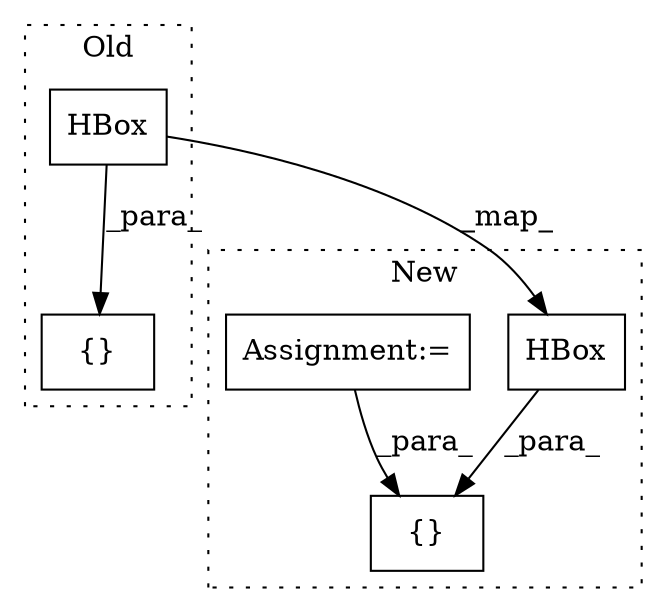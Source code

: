 digraph G {
subgraph cluster0 {
1 [label="HBox" a="32" s="1350,1506" l="18,-5" shape="box"];
3 [label="{}" a="4" s="2440,2457" l="1,1" shape="box"];
label = "Old";
style="dotted";
}
subgraph cluster1 {
2 [label="HBox" a="32" s="1652,1822" l="18,-5" shape="box"];
4 [label="{}" a="4" s="2935,2992" l="1,1" shape="box"];
5 [label="Assignment:=" a="7" s="2497" l="1" shape="box"];
label = "New";
style="dotted";
}
1 -> 2 [label="_map_"];
1 -> 3 [label="_para_"];
2 -> 4 [label="_para_"];
5 -> 4 [label="_para_"];
}